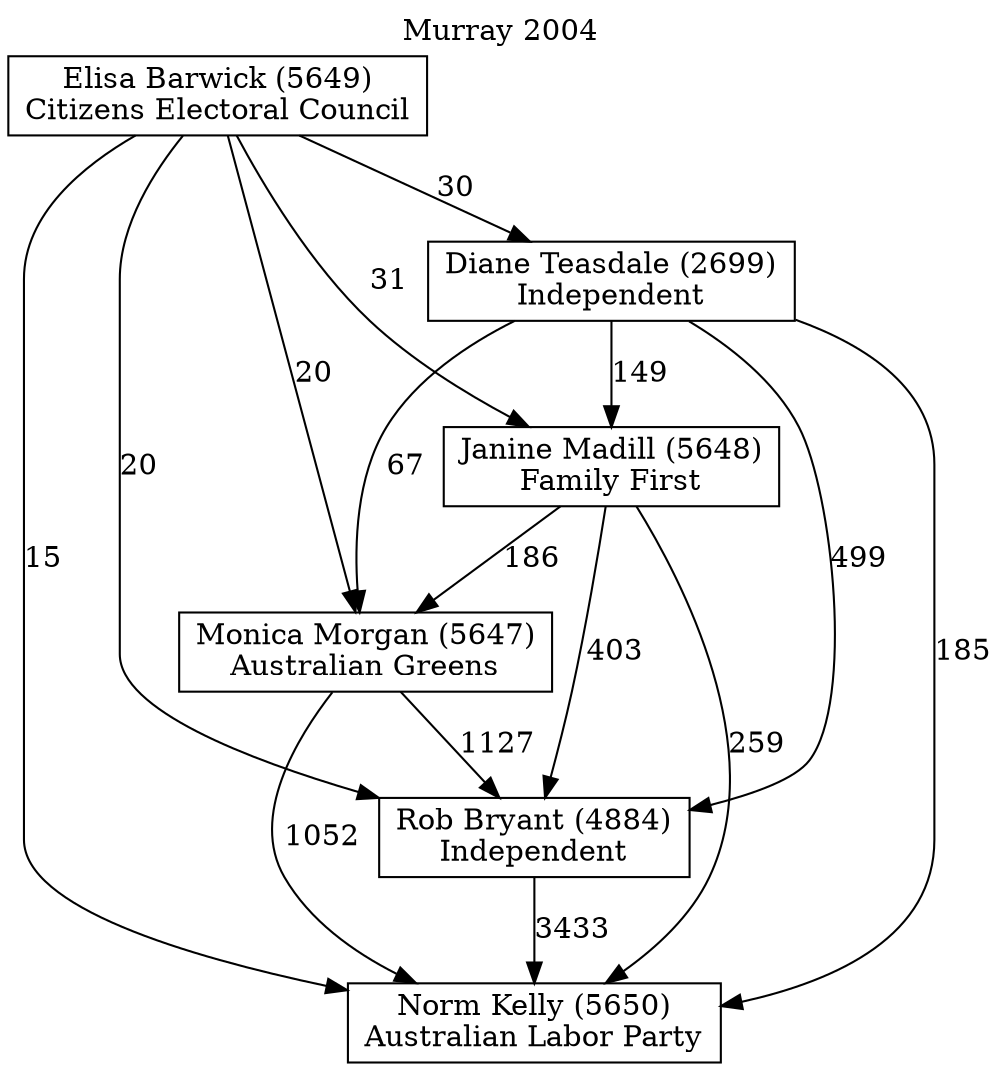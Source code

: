 // House preference flow
digraph "Norm Kelly (5650)_Murray_2004" {
	graph [label="Murray 2004" labelloc=t mclimit=10]
	node [shape=box]
	"Diane Teasdale (2699)" [label="Diane Teasdale (2699)
Independent"]
	"Elisa Barwick (5649)" [label="Elisa Barwick (5649)
Citizens Electoral Council"]
	"Janine Madill (5648)" [label="Janine Madill (5648)
Family First"]
	"Monica Morgan (5647)" [label="Monica Morgan (5647)
Australian Greens"]
	"Norm Kelly (5650)" [label="Norm Kelly (5650)
Australian Labor Party"]
	"Rob Bryant (4884)" [label="Rob Bryant (4884)
Independent"]
	"Diane Teasdale (2699)" -> "Janine Madill (5648)" [label=149]
	"Diane Teasdale (2699)" -> "Monica Morgan (5647)" [label=67]
	"Diane Teasdale (2699)" -> "Norm Kelly (5650)" [label=185]
	"Diane Teasdale (2699)" -> "Rob Bryant (4884)" [label=499]
	"Elisa Barwick (5649)" -> "Diane Teasdale (2699)" [label=30]
	"Elisa Barwick (5649)" -> "Janine Madill (5648)" [label=31]
	"Elisa Barwick (5649)" -> "Monica Morgan (5647)" [label=20]
	"Elisa Barwick (5649)" -> "Norm Kelly (5650)" [label=15]
	"Elisa Barwick (5649)" -> "Rob Bryant (4884)" [label=20]
	"Janine Madill (5648)" -> "Monica Morgan (5647)" [label=186]
	"Janine Madill (5648)" -> "Norm Kelly (5650)" [label=259]
	"Janine Madill (5648)" -> "Rob Bryant (4884)" [label=403]
	"Monica Morgan (5647)" -> "Norm Kelly (5650)" [label=1052]
	"Monica Morgan (5647)" -> "Rob Bryant (4884)" [label=1127]
	"Rob Bryant (4884)" -> "Norm Kelly (5650)" [label=3433]
}
